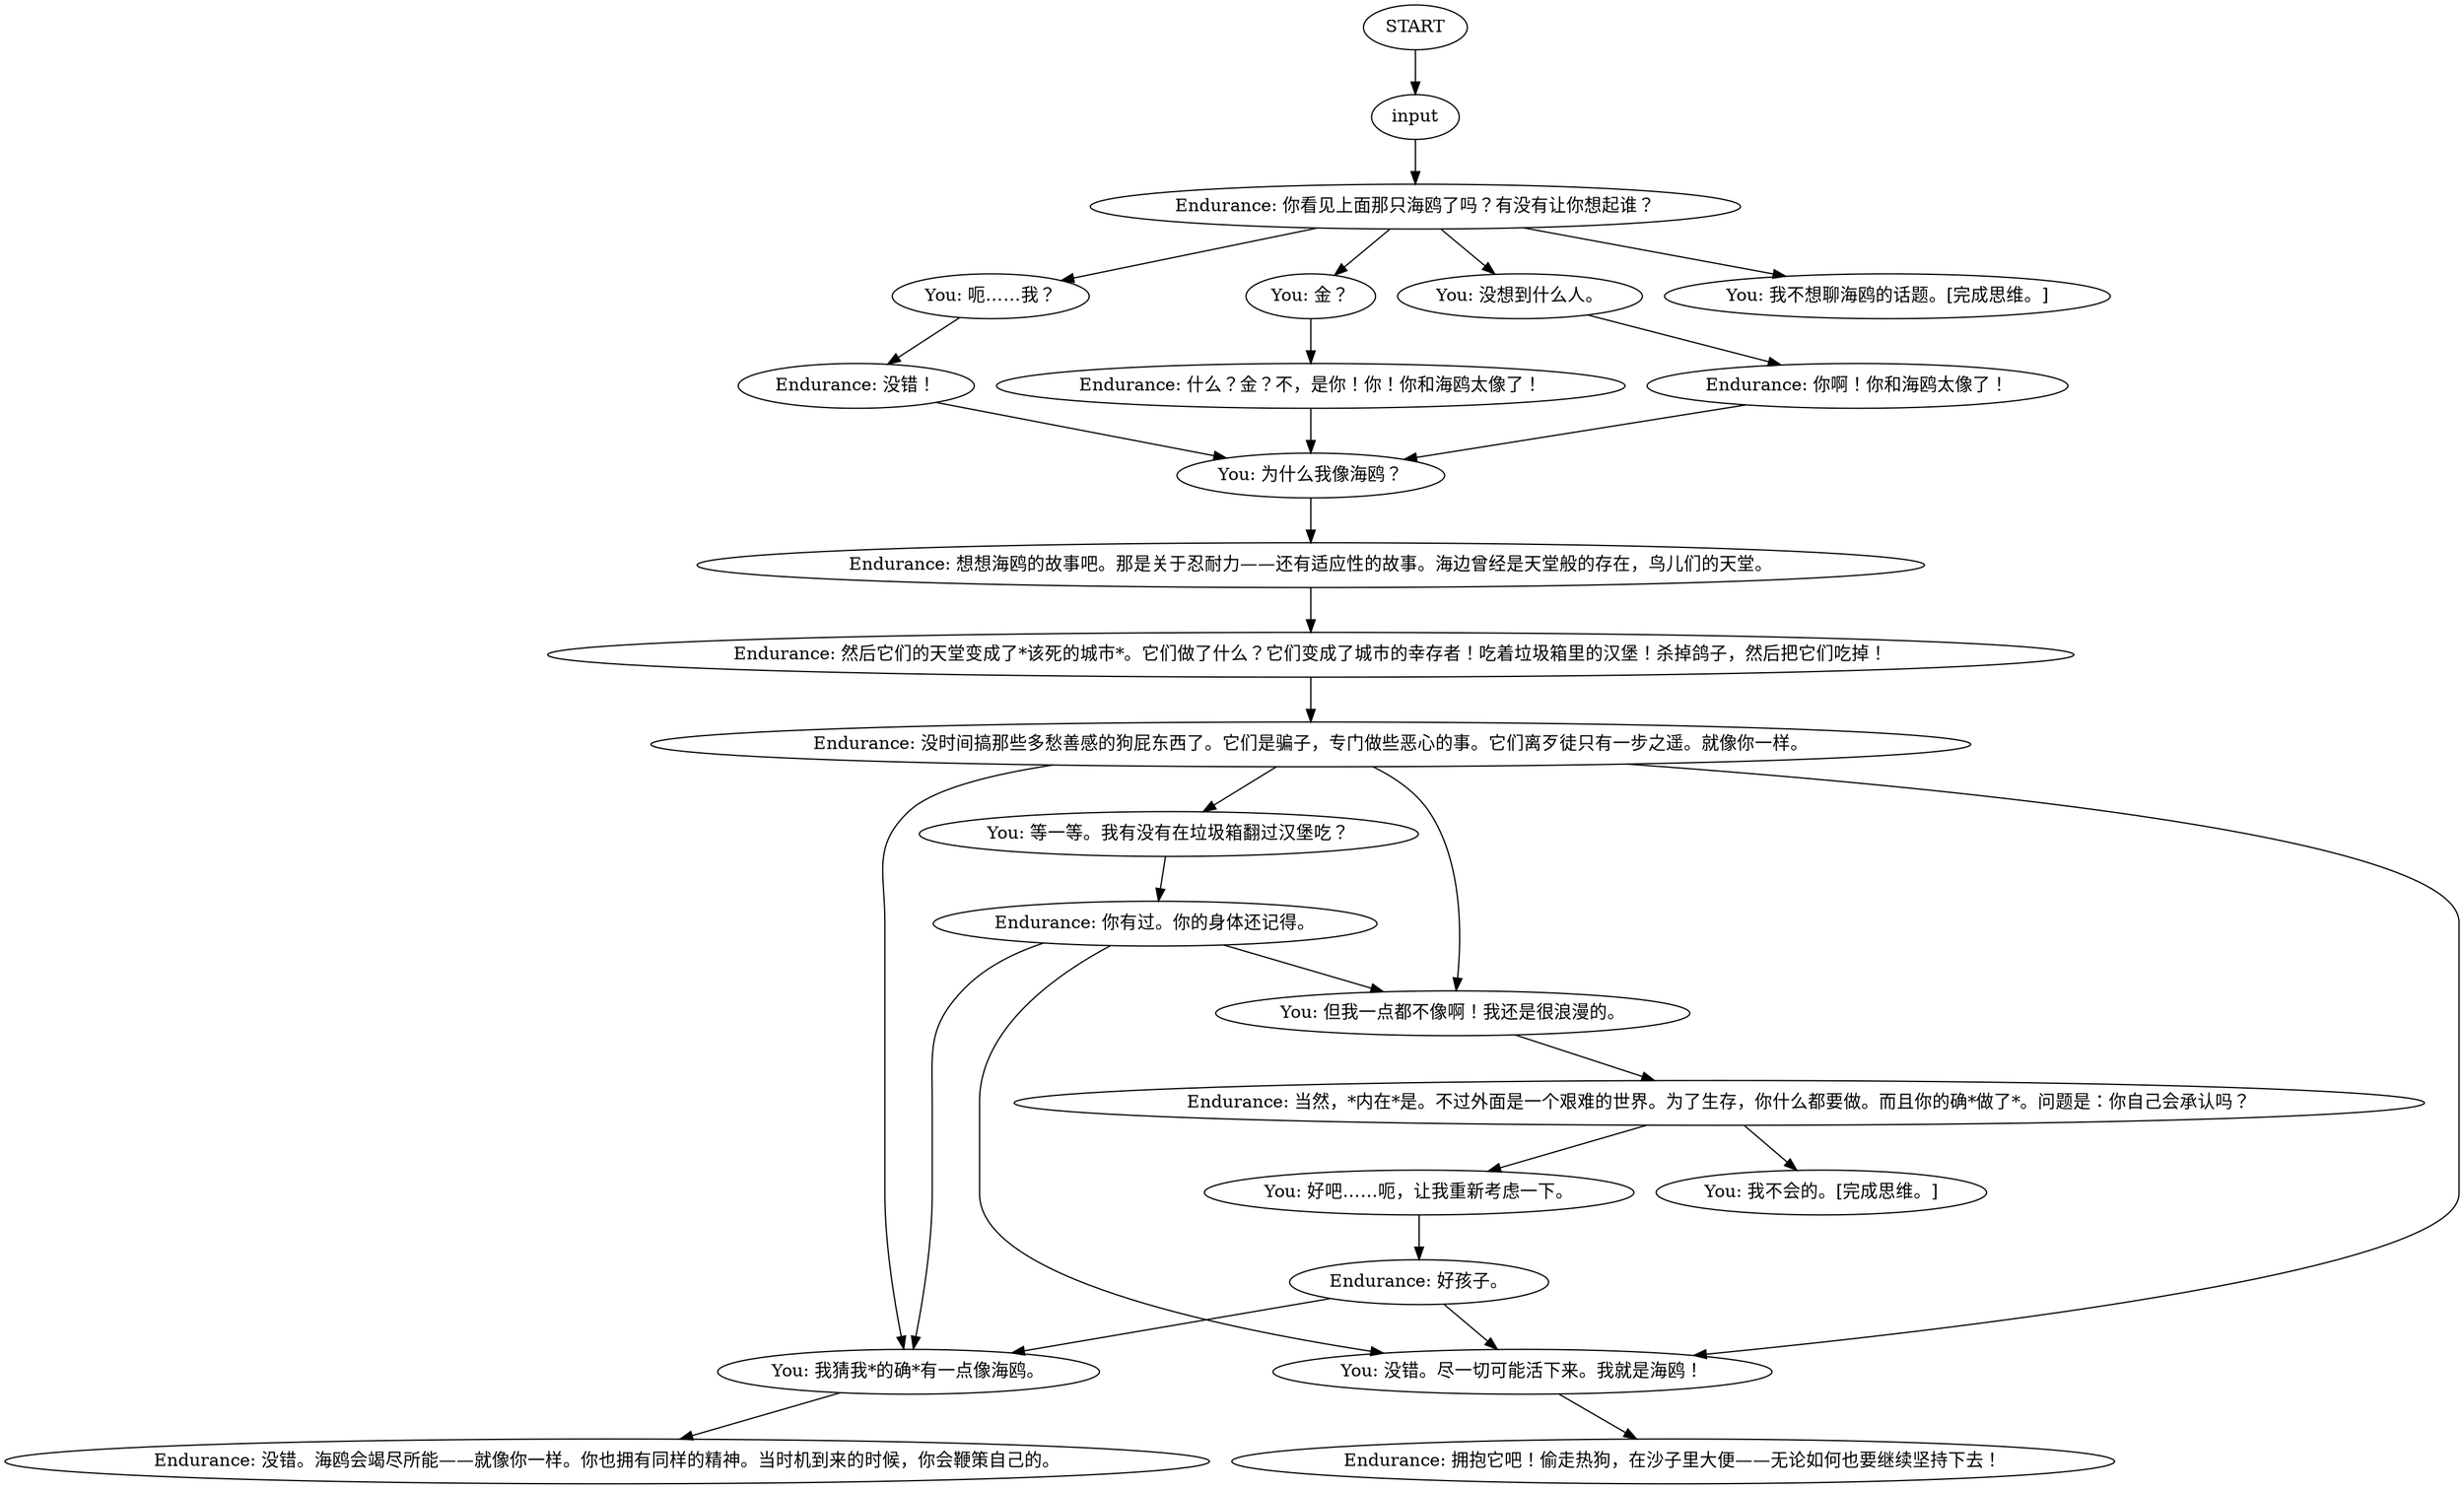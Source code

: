 # COAST ORB / seagull
# There is a seagull flying somewhere along the coast. The area there should have an afterthought orbital.
# ==================================================
digraph G {
	  0 [label="START"];
	  1 [label="input"];
	  2 [label="Endurance: 当然，*内在*是。不过外面是一个艰难的世界。为了生存，你什么都要做。而且你的确*做了*。问题是：你自己会承认吗？"];
	  3 [label="Endurance: 你看见上面那只海鸥了吗？有没有让你想起谁？"];
	  5 [label="Endurance: 没时间搞那些多愁善感的狗屁东西了。它们是骗子，专门做些恶心的事。它们离歹徒只有一步之遥。就像你一样。"];
	  6 [label="Endurance: 好孩子。"];
	  7 [label="Endurance: 没错！"];
	  8 [label="Endurance: 没错。海鸥会竭尽所能——就像你一样。你也拥有同样的精神。当时机到来的时候，你会鞭策自己的。"];
	  9 [label="You: 金？"];
	  10 [label="You: 我猜我*的确*有一点像海鸥。"];
	  11 [label="Endurance: 想想海鸥的故事吧。那是关于忍耐力——还有适应性的故事。海边曾经是天堂般的存在，鸟儿们的天堂。"];
	  12 [label="You: 等一等。我有没有在垃圾箱翻过汉堡吃？"];
	  13 [label="Endurance: 拥抱它吧！偷走热狗，在沙子里大便——无论如何也要继续坚持下去！"];
	  14 [label="Endurance: 什么？金？不，是你！你！你和海鸥太像了！"];
	  15 [label="You: 没错。尽一切可能活下来。我就是海鸥！"];
	  16 [label="You: 我不会的。[完成思维。]"];
	  17 [label="You: 我不想聊海鸥的话题。[完成思维。]"];
	  18 [label="Endurance: 然后它们的天堂变成了*该死的城市*。它们做了什么？它们变成了城市的幸存者！吃着垃圾箱里的汉堡！杀掉鸽子，然后把它们吃掉！"];
	  19 [label="Endurance: 你啊！你和海鸥太像了！"];
	  20 [label="You: 为什么我像海鸥？"];
	  21 [label="You: 但我一点都不像啊！我还是很浪漫的。"];
	  22 [label="You: 呃……我？"];
	  23 [label="You: 没想到什么人。"];
	  24 [label="Endurance: 你有过。你的身体还记得。"];
	  25 [label="You: 好吧……呃，让我重新考虑一下。"];
	  0 -> 1
	  1 -> 3
	  2 -> 16
	  2 -> 25
	  3 -> 9
	  3 -> 17
	  3 -> 22
	  3 -> 23
	  5 -> 10
	  5 -> 12
	  5 -> 21
	  5 -> 15
	  6 -> 10
	  6 -> 15
	  7 -> 20
	  9 -> 14
	  10 -> 8
	  11 -> 18
	  12 -> 24
	  14 -> 20
	  15 -> 13
	  18 -> 5
	  19 -> 20
	  20 -> 11
	  21 -> 2
	  22 -> 7
	  23 -> 19
	  24 -> 10
	  24 -> 21
	  24 -> 15
	  25 -> 6
}

